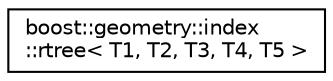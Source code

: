 digraph "Graphical Class Hierarchy"
{
 // LATEX_PDF_SIZE
  edge [fontname="Helvetica",fontsize="10",labelfontname="Helvetica",labelfontsize="10"];
  node [fontname="Helvetica",fontsize="10",shape=record];
  rankdir="LR";
  Node0 [label="boost::geometry::index\l::rtree\< T1, T2, T3, T4, T5 \>",height=0.2,width=0.4,color="black", fillcolor="white", style="filled",URL="$classboost_1_1geometry_1_1index_1_1rtree.html",tooltip=" "];
}
